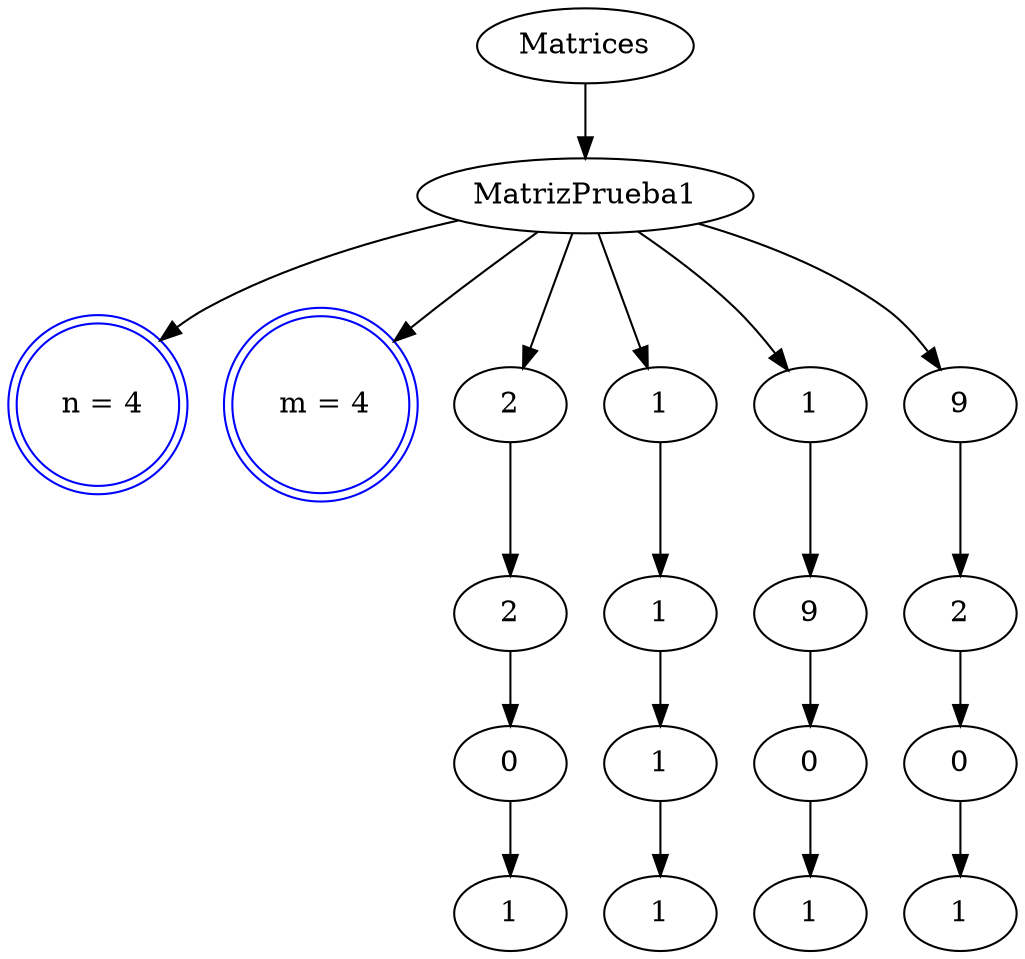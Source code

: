 digraph G { 
Inicio[label="Matrices"]
Matriz[label="MatrizPrueba1"]
filas[label=" n = 4", shape = doublecircle, color = blue]
columnas[label=" m = 4", shape = doublecircle, color = blue]
Inicio -> Matriz 
Matriz -> filas
Matriz -> columnas
fila11[label="2"]
Matriz -> fila11
fila12[label="1"]
Matriz -> fila12
fila13[label="1"]
Matriz -> fila13
fila14[label="9"]
Matriz -> fila14
fila21[label="2"]
fila11 -> fila21
fila22[label="1"]
fila12 -> fila22
fila23[label="9"]
fila13 -> fila23
fila24[label="2"]
fila14 -> fila24
fila31[label="0"]
fila21 -> fila31
fila32[label="1"]
fila22 -> fila32
fila33[label="0"]
fila23 -> fila33
fila34[label="0"]
fila24 -> fila34
fila41[label="1"]
fila31 -> fila41
fila42[label="1"]
fila32 -> fila42
fila43[label="1"]
fila33 -> fila43
fila44[label="1"]
fila34 -> fila44
}